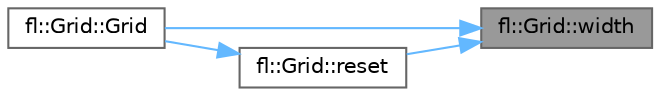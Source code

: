 digraph "fl::Grid::width"
{
 // INTERACTIVE_SVG=YES
 // LATEX_PDF_SIZE
  bgcolor="transparent";
  edge [fontname=Helvetica,fontsize=10,labelfontname=Helvetica,labelfontsize=10];
  node [fontname=Helvetica,fontsize=10,shape=box,height=0.2,width=0.4];
  rankdir="RL";
  Node1 [id="Node000001",label="fl::Grid::width",height=0.2,width=0.4,color="gray40", fillcolor="grey60", style="filled", fontcolor="black",tooltip=" "];
  Node1 -> Node2 [id="edge1_Node000001_Node000002",dir="back",color="steelblue1",style="solid",tooltip=" "];
  Node2 [id="Node000002",label="fl::Grid::Grid",height=0.2,width=0.4,color="grey40", fillcolor="white", style="filled",URL="$d1/db9/classfl_1_1_grid_a7dfc8c3e999af62ab85b9639817712e7.html#a7dfc8c3e999af62ab85b9639817712e7",tooltip=" "];
  Node1 -> Node3 [id="edge2_Node000001_Node000003",dir="back",color="steelblue1",style="solid",tooltip=" "];
  Node3 [id="Node000003",label="fl::Grid::reset",height=0.2,width=0.4,color="grey40", fillcolor="white", style="filled",URL="$d1/db9/classfl_1_1_grid_a4de1e27630106bdde3062285b1487465.html#a4de1e27630106bdde3062285b1487465",tooltip=" "];
  Node3 -> Node2 [id="edge3_Node000003_Node000002",dir="back",color="steelblue1",style="solid",tooltip=" "];
}
